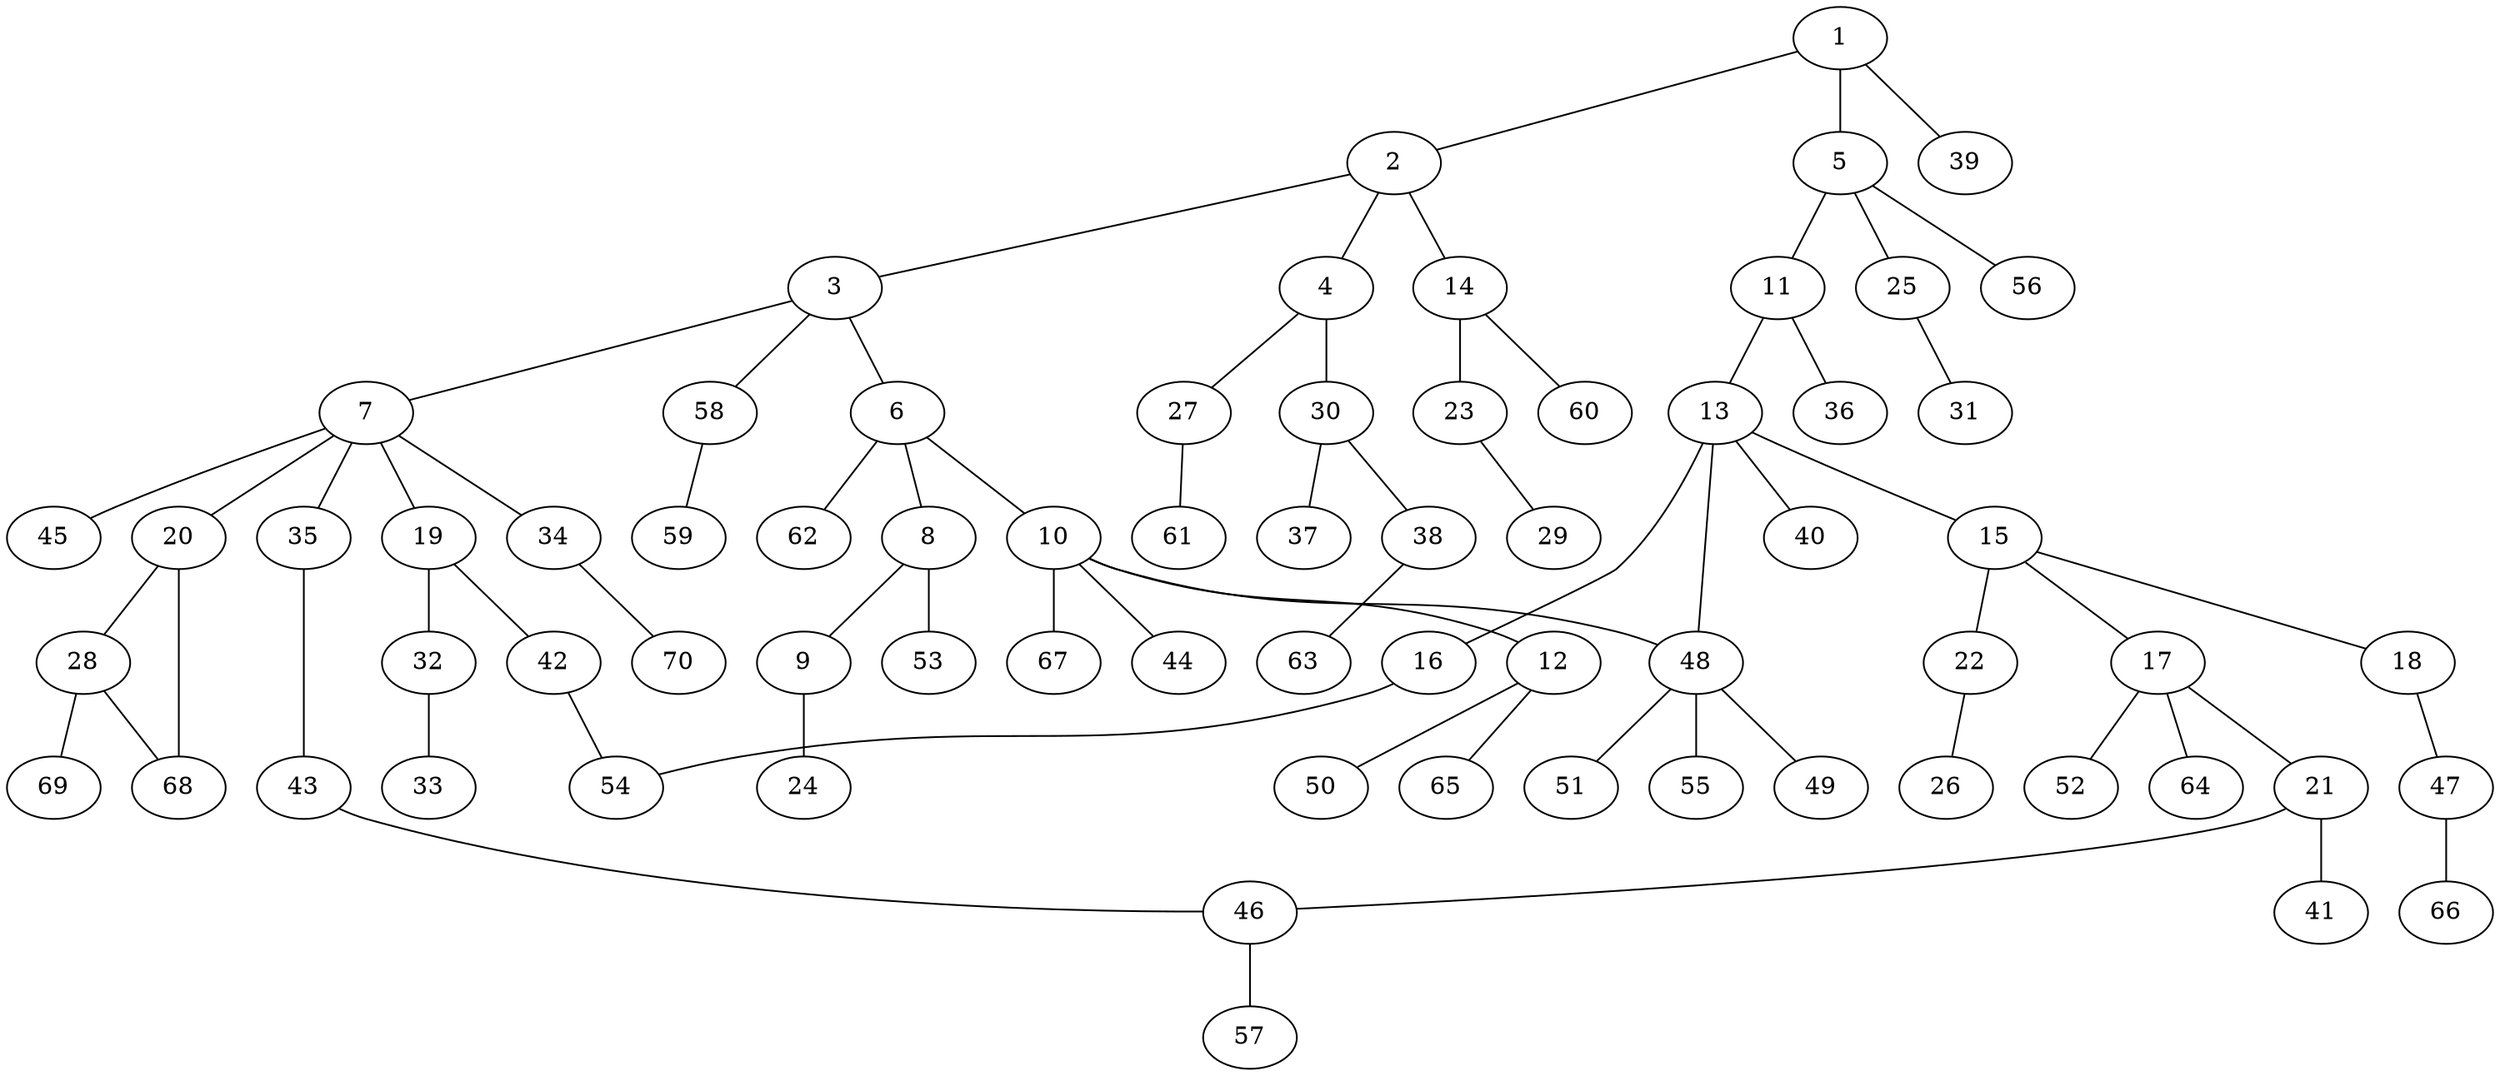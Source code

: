 graph graphname {1--2
1--5
1--39
2--3
2--4
2--14
3--6
3--7
3--58
4--27
4--30
5--11
5--25
5--56
6--8
6--10
6--62
7--19
7--20
7--34
7--35
7--45
8--9
8--53
9--24
10--12
10--44
10--48
10--67
11--13
11--36
12--50
12--65
13--15
13--16
13--40
13--48
14--23
14--60
15--17
15--18
15--22
16--54
17--21
17--52
17--64
18--47
19--32
19--42
20--28
20--68
21--41
21--46
22--26
23--29
25--31
27--61
28--68
28--69
30--37
30--38
32--33
34--70
35--43
38--63
42--54
43--46
46--57
47--66
48--49
48--51
48--55
58--59
}